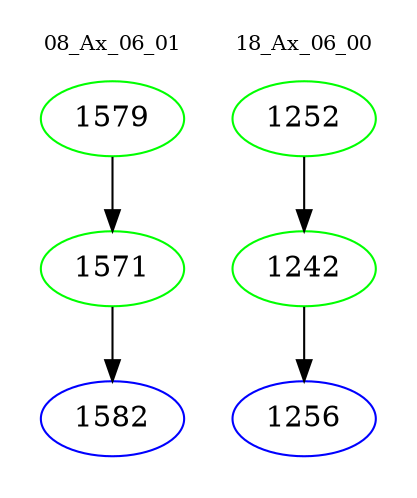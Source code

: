 digraph{
subgraph cluster_0 {
color = white
label = "08_Ax_06_01";
fontsize=10;
T0_1579 [label="1579", color="green"]
T0_1579 -> T0_1571 [color="black"]
T0_1571 [label="1571", color="green"]
T0_1571 -> T0_1582 [color="black"]
T0_1582 [label="1582", color="blue"]
}
subgraph cluster_1 {
color = white
label = "18_Ax_06_00";
fontsize=10;
T1_1252 [label="1252", color="green"]
T1_1252 -> T1_1242 [color="black"]
T1_1242 [label="1242", color="green"]
T1_1242 -> T1_1256 [color="black"]
T1_1256 [label="1256", color="blue"]
}
}
